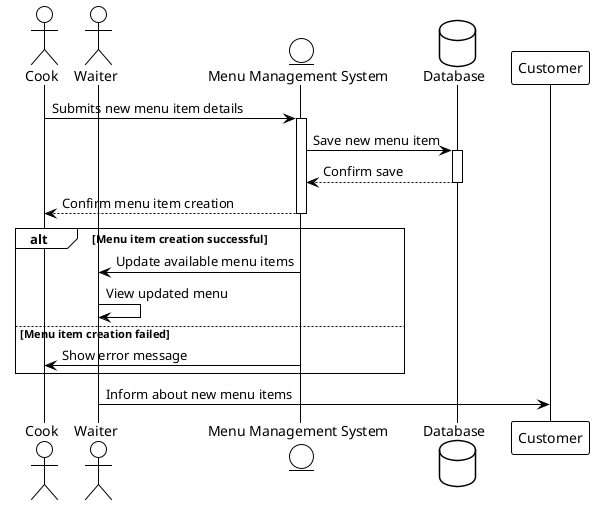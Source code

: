 @startuml
!theme plain

actor Cook
actor Waiter
entity "Menu Management System" as Menu
database "Database" as DB

Cook -> Menu : Submits new menu item details
activate Menu

Menu -> DB : Save new menu item
activate DB
DB --> Menu : Confirm save
deactivate DB

Menu --> Cook : Confirm menu item creation
deactivate Menu

alt Menu item creation successful
   Menu -> Waiter : Update available menu items
   Waiter -> Waiter : View updated menu
else Menu item creation failed
   Menu -> Cook : Show error message
end

Waiter -> Customer : Inform about new menu items

@enduml